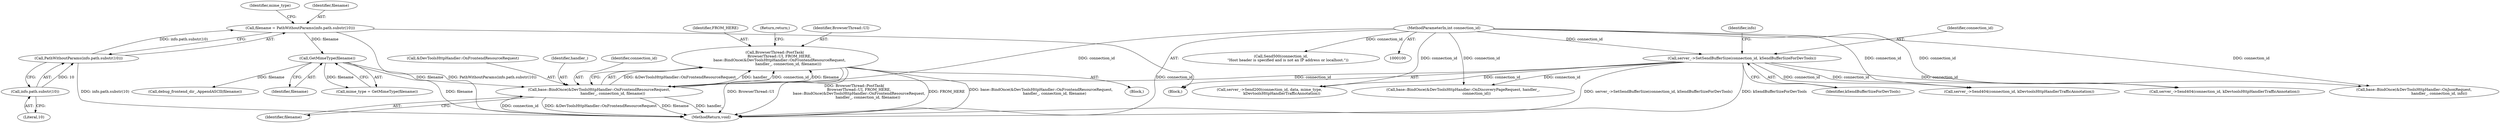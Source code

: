 digraph "0_Chrome_ba1513223e47b62ed53b61518b7f7b82ad1d8ccd@API" {
"1000199" [label="(Call,BrowserThread::PostTask(\n        BrowserThread::UI, FROM_HERE,\n        base::BindOnce(&DevToolsHttpHandler::OnFrontendResourceRequest,\n                       handler_, connection_id, filename)))"];
"1000202" [label="(Call,base::BindOnce(&DevToolsHttpHandler::OnFrontendResourceRequest,\n                       handler_, connection_id, filename))"];
"1000113" [label="(Call,server_->SetSendBufferSize(connection_id, kSendBufferSizeForDevTools))"];
"1000101" [label="(MethodParameterIn,int connection_id)"];
"1000174" [label="(Call,GetMimeType(filename))"];
"1000166" [label="(Call,filename = PathWithoutParams(info.path.substr(10)))"];
"1000168" [label="(Call,PathWithoutParams(info.path.substr(10)))"];
"1000169" [label="(Call,info.path.substr(10))"];
"1000161" [label="(Call,server_->Send404(connection_id, kDevtoolsHttpHandlerTrafficAnnotation))"];
"1000202" [label="(Call,base::BindOnce(&DevToolsHttpHandler::OnFrontendResourceRequest,\n                       handler_, connection_id, filename))"];
"1000115" [label="(Identifier,kSendBufferSizeForDevTools)"];
"1000207" [label="(Identifier,filename)"];
"1000198" [label="(Block,)"];
"1000200" [label="(Identifier,BrowserThread::UI)"];
"1000169" [label="(Call,info.path.substr(10))"];
"1000170" [label="(Literal,10)"];
"1000119" [label="(Identifier,info)"];
"1000166" [label="(Call,filename = PathWithoutParams(info.path.substr(10)))"];
"1000209" [label="(Call,server_->Send404(connection_id, kDevtoolsHttpHandlerTrafficAnnotation))"];
"1000201" [label="(Identifier,FROM_HERE)"];
"1000212" [label="(MethodReturn,void)"];
"1000208" [label="(Return,return;)"];
"1000174" [label="(Call,GetMimeType(filename))"];
"1000206" [label="(Identifier,connection_id)"];
"1000183" [label="(Call,debug_frontend_dir_.AppendASCII(filename))"];
"1000173" [label="(Identifier,mime_type)"];
"1000167" [label="(Identifier,filename)"];
"1000203" [label="(Call,&DevToolsHttpHandler::OnFrontendResourceRequest)"];
"1000190" [label="(Call,server_->Send200(connection_id, data, mime_type,\n                     kDevtoolsHttpHandlerTrafficAnnotation))"];
"1000168" [label="(Call,PathWithoutParams(info.path.substr(10)))"];
"1000101" [label="(MethodParameterIn,int connection_id)"];
"1000175" [label="(Identifier,filename)"];
"1000146" [label="(Call,base::BindOnce(&DevToolsHttpHandler::OnDiscoveryPageRequest, handler_,\n                       connection_id))"];
"1000103" [label="(Block,)"];
"1000114" [label="(Identifier,connection_id)"];
"1000199" [label="(Call,BrowserThread::PostTask(\n        BrowserThread::UI, FROM_HERE,\n        base::BindOnce(&DevToolsHttpHandler::OnFrontendResourceRequest,\n                       handler_, connection_id, filename)))"];
"1000109" [label="(Call,Send500(connection_id,\n            \"Host header is specified and is not an IP address or localhost.\"))"];
"1000127" [label="(Call,base::BindOnce(&DevToolsHttpHandler::OnJsonRequest,\n                                           handler_, connection_id, info))"];
"1000113" [label="(Call,server_->SetSendBufferSize(connection_id, kSendBufferSizeForDevTools))"];
"1000172" [label="(Call,mime_type = GetMimeType(filename))"];
"1000205" [label="(Identifier,handler_)"];
"1000199" -> "1000198"  [label="AST: "];
"1000199" -> "1000202"  [label="CFG: "];
"1000200" -> "1000199"  [label="AST: "];
"1000201" -> "1000199"  [label="AST: "];
"1000202" -> "1000199"  [label="AST: "];
"1000208" -> "1000199"  [label="CFG: "];
"1000199" -> "1000212"  [label="DDG: BrowserThread::UI"];
"1000199" -> "1000212"  [label="DDG: BrowserThread::PostTask(\n        BrowserThread::UI, FROM_HERE,\n        base::BindOnce(&DevToolsHttpHandler::OnFrontendResourceRequest,\n                       handler_, connection_id, filename))"];
"1000199" -> "1000212"  [label="DDG: FROM_HERE"];
"1000199" -> "1000212"  [label="DDG: base::BindOnce(&DevToolsHttpHandler::OnFrontendResourceRequest,\n                       handler_, connection_id, filename)"];
"1000202" -> "1000199"  [label="DDG: &DevToolsHttpHandler::OnFrontendResourceRequest"];
"1000202" -> "1000199"  [label="DDG: handler_"];
"1000202" -> "1000199"  [label="DDG: connection_id"];
"1000202" -> "1000199"  [label="DDG: filename"];
"1000202" -> "1000207"  [label="CFG: "];
"1000203" -> "1000202"  [label="AST: "];
"1000205" -> "1000202"  [label="AST: "];
"1000206" -> "1000202"  [label="AST: "];
"1000207" -> "1000202"  [label="AST: "];
"1000202" -> "1000212"  [label="DDG: handler_"];
"1000202" -> "1000212"  [label="DDG: connection_id"];
"1000202" -> "1000212"  [label="DDG: &DevToolsHttpHandler::OnFrontendResourceRequest"];
"1000202" -> "1000212"  [label="DDG: filename"];
"1000113" -> "1000202"  [label="DDG: connection_id"];
"1000101" -> "1000202"  [label="DDG: connection_id"];
"1000174" -> "1000202"  [label="DDG: filename"];
"1000113" -> "1000103"  [label="AST: "];
"1000113" -> "1000115"  [label="CFG: "];
"1000114" -> "1000113"  [label="AST: "];
"1000115" -> "1000113"  [label="AST: "];
"1000119" -> "1000113"  [label="CFG: "];
"1000113" -> "1000212"  [label="DDG: kSendBufferSizeForDevTools"];
"1000113" -> "1000212"  [label="DDG: server_->SetSendBufferSize(connection_id, kSendBufferSizeForDevTools)"];
"1000101" -> "1000113"  [label="DDG: connection_id"];
"1000113" -> "1000127"  [label="DDG: connection_id"];
"1000113" -> "1000146"  [label="DDG: connection_id"];
"1000113" -> "1000161"  [label="DDG: connection_id"];
"1000113" -> "1000190"  [label="DDG: connection_id"];
"1000113" -> "1000209"  [label="DDG: connection_id"];
"1000101" -> "1000100"  [label="AST: "];
"1000101" -> "1000212"  [label="DDG: connection_id"];
"1000101" -> "1000109"  [label="DDG: connection_id"];
"1000101" -> "1000127"  [label="DDG: connection_id"];
"1000101" -> "1000146"  [label="DDG: connection_id"];
"1000101" -> "1000161"  [label="DDG: connection_id"];
"1000101" -> "1000190"  [label="DDG: connection_id"];
"1000101" -> "1000209"  [label="DDG: connection_id"];
"1000174" -> "1000172"  [label="AST: "];
"1000174" -> "1000175"  [label="CFG: "];
"1000175" -> "1000174"  [label="AST: "];
"1000172" -> "1000174"  [label="CFG: "];
"1000174" -> "1000212"  [label="DDG: filename"];
"1000174" -> "1000172"  [label="DDG: filename"];
"1000166" -> "1000174"  [label="DDG: filename"];
"1000174" -> "1000183"  [label="DDG: filename"];
"1000166" -> "1000103"  [label="AST: "];
"1000166" -> "1000168"  [label="CFG: "];
"1000167" -> "1000166"  [label="AST: "];
"1000168" -> "1000166"  [label="AST: "];
"1000173" -> "1000166"  [label="CFG: "];
"1000166" -> "1000212"  [label="DDG: PathWithoutParams(info.path.substr(10))"];
"1000168" -> "1000166"  [label="DDG: info.path.substr(10)"];
"1000168" -> "1000169"  [label="CFG: "];
"1000169" -> "1000168"  [label="AST: "];
"1000168" -> "1000212"  [label="DDG: info.path.substr(10)"];
"1000169" -> "1000168"  [label="DDG: 10"];
"1000169" -> "1000170"  [label="CFG: "];
"1000170" -> "1000169"  [label="AST: "];
}
